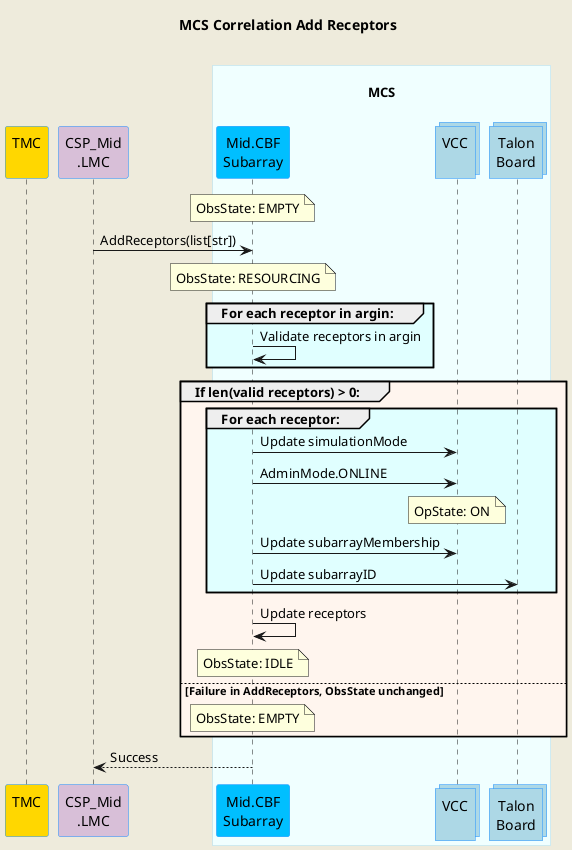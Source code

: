 @startuml
'https://plantuml.com/sequence-diagram

skinparam backgroundColor #EEEBDC
skinparam sequence {
    ParticipantBorderColor DodgerBlue
    ParticipantBackgroundColor DeepSkyBlue
    ActorBorderColor DarkGreen
    ActorBackgroundColor Green
    BoxBorderColor LightBlue
    BoxBackgroundColor #F0FFFF
}
skinparam collections {
    BackGroundColor LightBlue
    BorderColor DodgerBlue
}

title MCS Correlation Add Receptors\n

participant "TMC\n" as tmc #Gold
participant "CSP_Mid\n.LMC" as lmc #Thistle
box "\nMCS\n"
    participant "Mid.CBF\nSubarray" as subarray
    collections "VCC\n" as vcc
    collections "Talon\nBoard" as talon
end box

note over subarray       : ObsState: EMPTY
lmc         ->  subarray     : AddReceptors(list[str])
note over subarray           : ObsState: RESOURCING
group #LightCyan For each receptor in argin:
    subarray    -> subarray  : Validate receptors in argin
end group

group #SeaShell If len(valid receptors) > 0:
    group #LightCyan For each receptor:
        subarray    -> vcc       : Update simulationMode
        subarray    -> vcc       : AdminMode.ONLINE
        note over vcc            : OpState: ON
        subarray    ->  vcc      : Update subarrayMembership
        subarray    ->  talon    : Update subarrayID
    end group

    subarray    ->  subarray     : Update receptors
    note over subarray       : ObsState: IDLE
else Failure in AddReceptors, ObsState unchanged
    note over subarray       : ObsState: EMPTY
end group


lmc        <--  subarray     : Success

@enduml